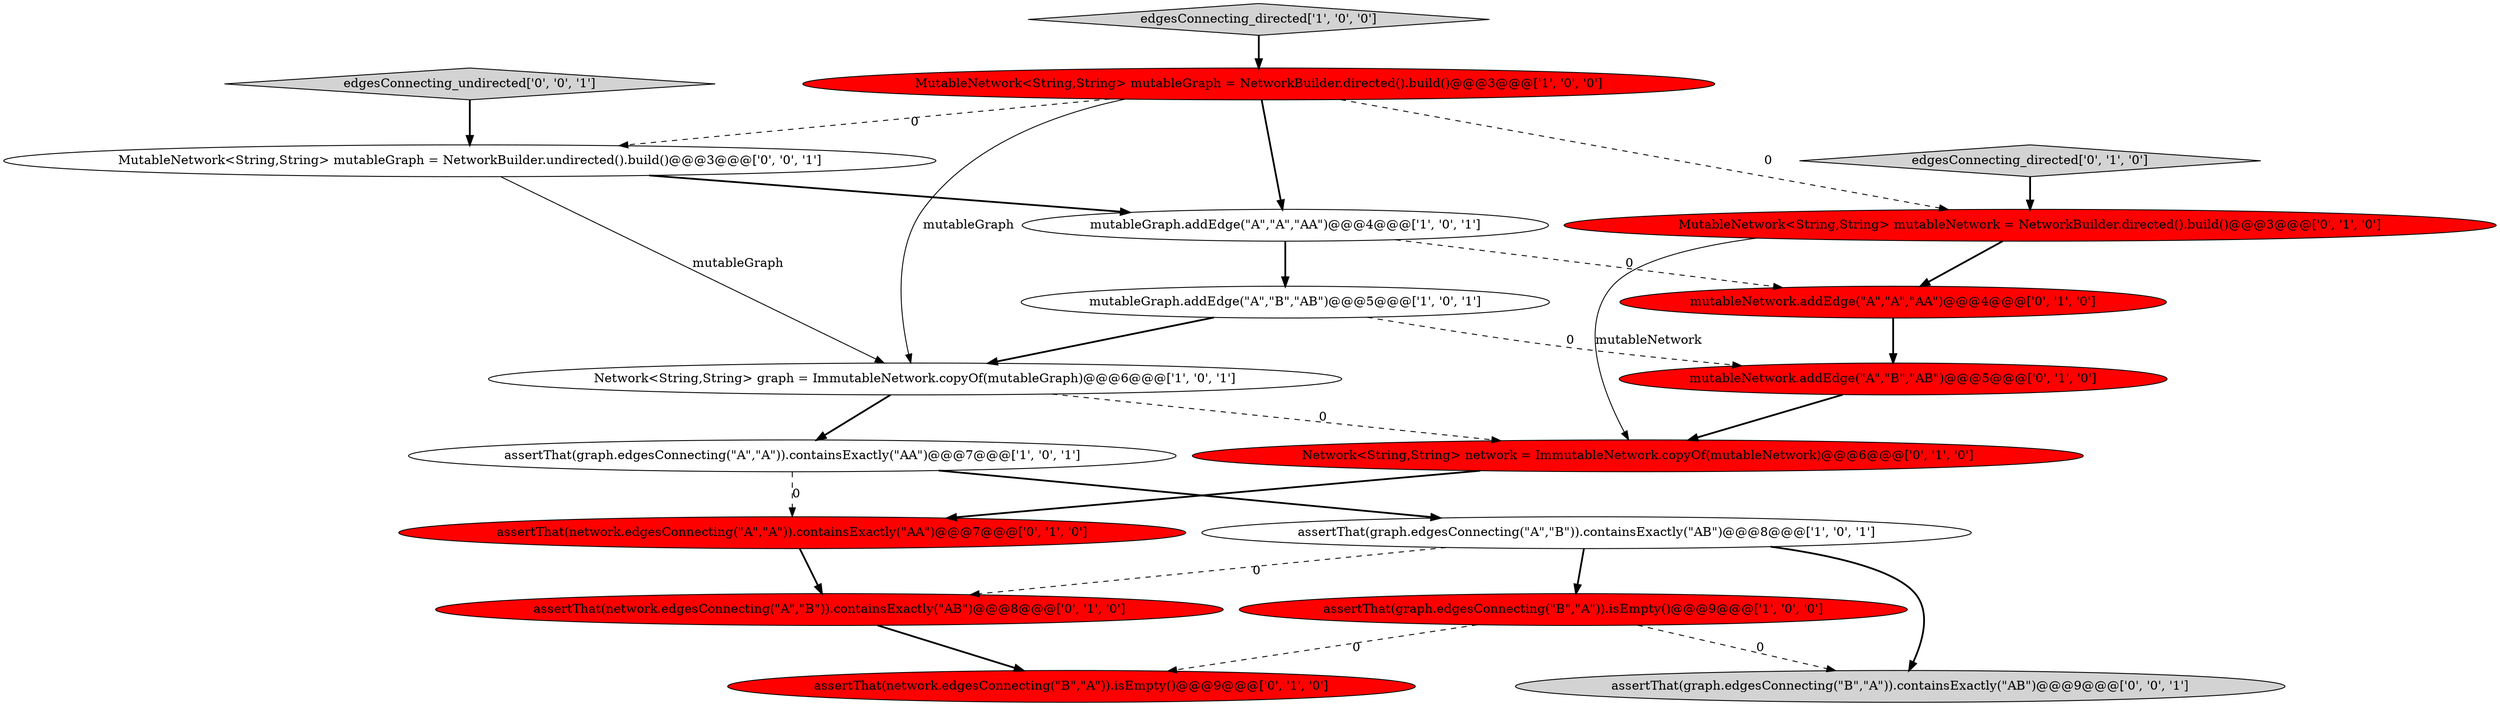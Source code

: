digraph {
2 [style = filled, label = "MutableNetwork<String,String> mutableGraph = NetworkBuilder.directed().build()@@@3@@@['1', '0', '0']", fillcolor = red, shape = ellipse image = "AAA1AAABBB1BBB"];
10 [style = filled, label = "mutableNetwork.addEdge(\"A\",\"B\",\"AB\")@@@5@@@['0', '1', '0']", fillcolor = red, shape = ellipse image = "AAA1AAABBB2BBB"];
12 [style = filled, label = "assertThat(network.edgesConnecting(\"A\",\"B\")).containsExactly(\"AB\")@@@8@@@['0', '1', '0']", fillcolor = red, shape = ellipse image = "AAA1AAABBB2BBB"];
8 [style = filled, label = "assertThat(network.edgesConnecting(\"A\",\"A\")).containsExactly(\"AA\")@@@7@@@['0', '1', '0']", fillcolor = red, shape = ellipse image = "AAA1AAABBB2BBB"];
13 [style = filled, label = "assertThat(network.edgesConnecting(\"B\",\"A\")).isEmpty()@@@9@@@['0', '1', '0']", fillcolor = red, shape = ellipse image = "AAA1AAABBB2BBB"];
9 [style = filled, label = "MutableNetwork<String,String> mutableNetwork = NetworkBuilder.directed().build()@@@3@@@['0', '1', '0']", fillcolor = red, shape = ellipse image = "AAA1AAABBB2BBB"];
18 [style = filled, label = "MutableNetwork<String,String> mutableGraph = NetworkBuilder.undirected().build()@@@3@@@['0', '0', '1']", fillcolor = white, shape = ellipse image = "AAA0AAABBB3BBB"];
15 [style = filled, label = "Network<String,String> network = ImmutableNetwork.copyOf(mutableNetwork)@@@6@@@['0', '1', '0']", fillcolor = red, shape = ellipse image = "AAA1AAABBB2BBB"];
14 [style = filled, label = "edgesConnecting_directed['0', '1', '0']", fillcolor = lightgray, shape = diamond image = "AAA0AAABBB2BBB"];
4 [style = filled, label = "mutableGraph.addEdge(\"A\",\"A\",\"AA\")@@@4@@@['1', '0', '1']", fillcolor = white, shape = ellipse image = "AAA0AAABBB1BBB"];
0 [style = filled, label = "edgesConnecting_directed['1', '0', '0']", fillcolor = lightgray, shape = diamond image = "AAA0AAABBB1BBB"];
1 [style = filled, label = "mutableGraph.addEdge(\"A\",\"B\",\"AB\")@@@5@@@['1', '0', '1']", fillcolor = white, shape = ellipse image = "AAA0AAABBB1BBB"];
3 [style = filled, label = "assertThat(graph.edgesConnecting(\"A\",\"A\")).containsExactly(\"AA\")@@@7@@@['1', '0', '1']", fillcolor = white, shape = ellipse image = "AAA0AAABBB1BBB"];
5 [style = filled, label = "Network<String,String> graph = ImmutableNetwork.copyOf(mutableGraph)@@@6@@@['1', '0', '1']", fillcolor = white, shape = ellipse image = "AAA0AAABBB1BBB"];
11 [style = filled, label = "mutableNetwork.addEdge(\"A\",\"A\",\"AA\")@@@4@@@['0', '1', '0']", fillcolor = red, shape = ellipse image = "AAA1AAABBB2BBB"];
16 [style = filled, label = "edgesConnecting_undirected['0', '0', '1']", fillcolor = lightgray, shape = diamond image = "AAA0AAABBB3BBB"];
7 [style = filled, label = "assertThat(graph.edgesConnecting(\"B\",\"A\")).isEmpty()@@@9@@@['1', '0', '0']", fillcolor = red, shape = ellipse image = "AAA1AAABBB1BBB"];
6 [style = filled, label = "assertThat(graph.edgesConnecting(\"A\",\"B\")).containsExactly(\"AB\")@@@8@@@['1', '0', '1']", fillcolor = white, shape = ellipse image = "AAA0AAABBB1BBB"];
17 [style = filled, label = "assertThat(graph.edgesConnecting(\"B\",\"A\")).containsExactly(\"AB\")@@@9@@@['0', '0', '1']", fillcolor = lightgray, shape = ellipse image = "AAA0AAABBB3BBB"];
1->5 [style = bold, label=""];
5->3 [style = bold, label=""];
6->17 [style = bold, label=""];
16->18 [style = bold, label=""];
10->15 [style = bold, label=""];
9->11 [style = bold, label=""];
7->17 [style = dashed, label="0"];
9->15 [style = solid, label="mutableNetwork"];
0->2 [style = bold, label=""];
3->6 [style = bold, label=""];
1->10 [style = dashed, label="0"];
2->4 [style = bold, label=""];
18->5 [style = solid, label="mutableGraph"];
6->12 [style = dashed, label="0"];
12->13 [style = bold, label=""];
18->4 [style = bold, label=""];
2->9 [style = dashed, label="0"];
11->10 [style = bold, label=""];
7->13 [style = dashed, label="0"];
2->18 [style = dashed, label="0"];
3->8 [style = dashed, label="0"];
14->9 [style = bold, label=""];
4->1 [style = bold, label=""];
4->11 [style = dashed, label="0"];
6->7 [style = bold, label=""];
5->15 [style = dashed, label="0"];
15->8 [style = bold, label=""];
8->12 [style = bold, label=""];
2->5 [style = solid, label="mutableGraph"];
}

